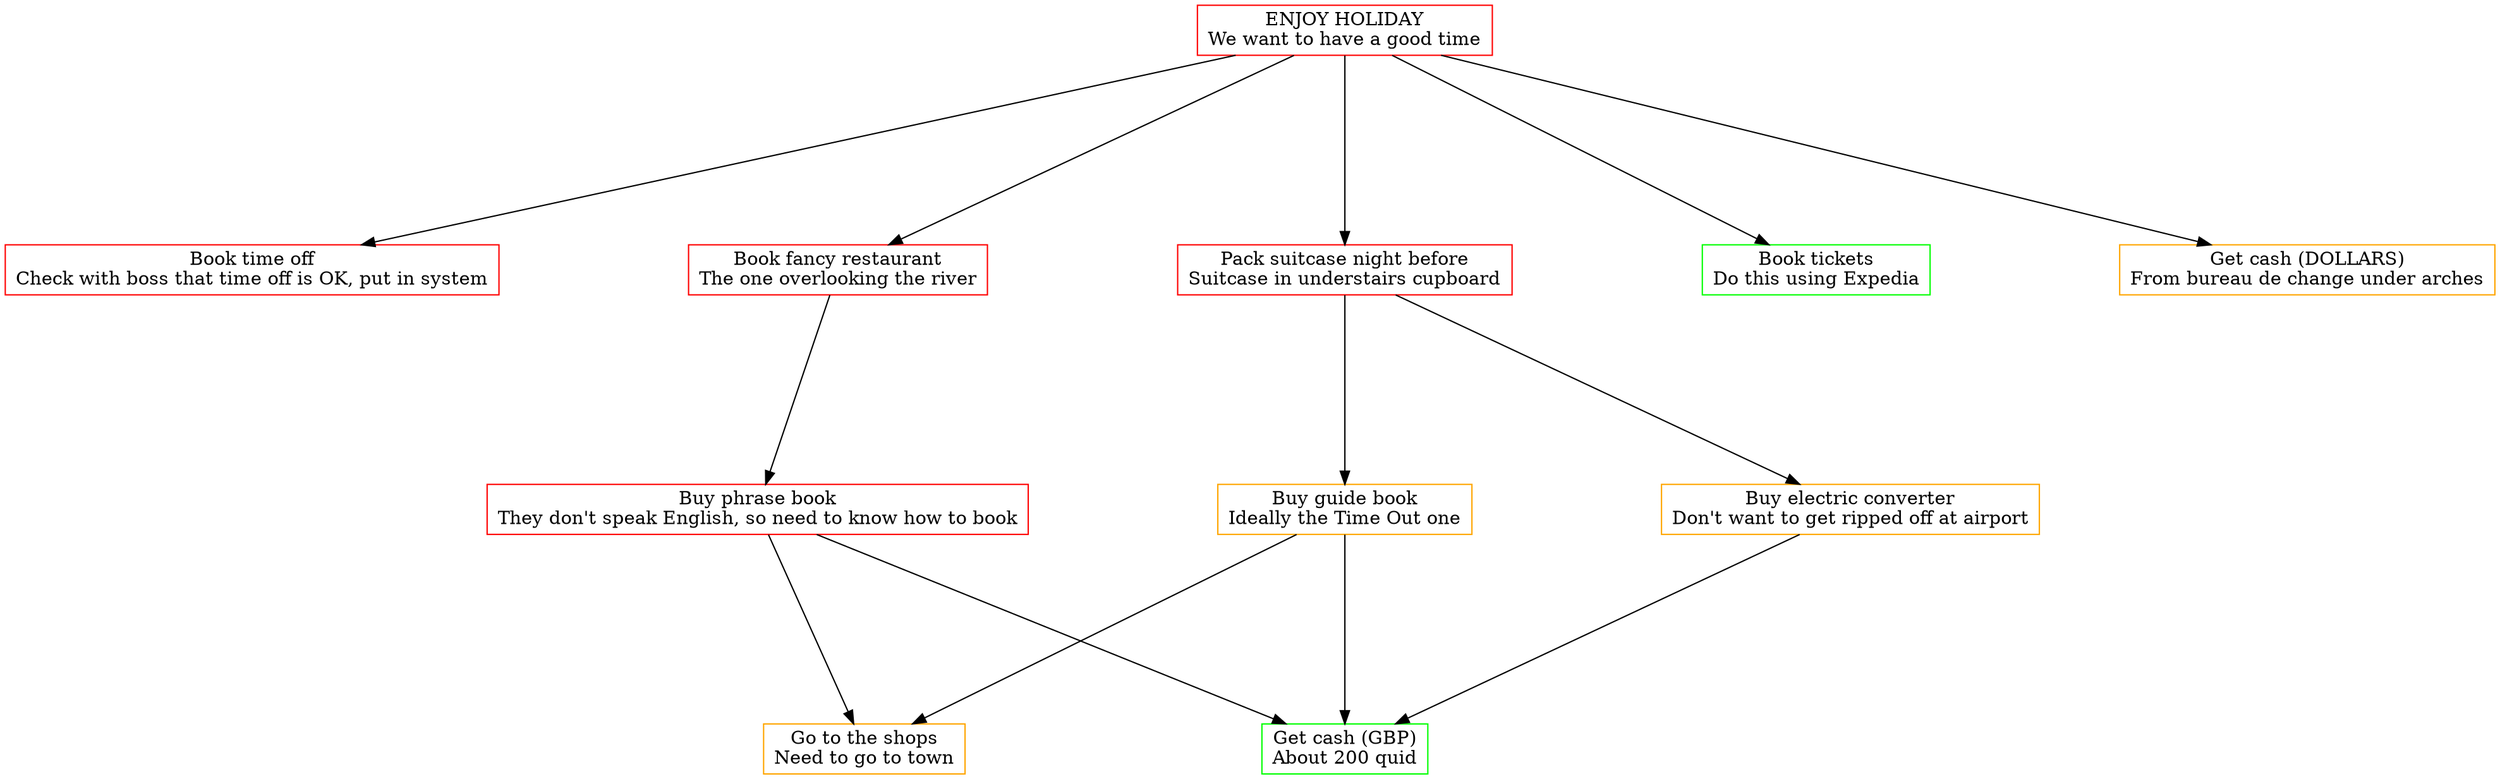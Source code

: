 digraph G {
  ranksep=2.0
  nodesep=2.0
  overlap="false"

  node [colour="black", shape="rectangle"]

  "EH" [label="ENJOY HOLIDAY\nWe want to have a good time",color="red"]
  "BTOW" [label="Book time off\nCheck with boss that time off is OK, put in system",color="red"]
  "BFR" [label="Book fancy restaurant\nThe one overlooking the river",color="red"]
  "BPB" [label="Buy phrase book\nThey don't speak English, so need to know how to book",color="red"]
  "BT" [label="Book tickets\nDo this using Expedia",color="green"]
  "PSNB" [label="Pack suitcase night before\nSuitcase in understairs cupboard",color="red"]
  "BGB" [label="Buy guide book\nIdeally the Time Out one",color="orange"]
  "BEC" [label="Buy electric converter\nDon't want to get ripped off at airport",color="orange"]
  "GTS" [label="Go to the shops\nNeed to go to town",color="orange"]
  "GCG" [label="Get cash (GBP)\nAbout 200 quid",color="green"]
  "GCD" [label="Get cash (DOLLARS)\nFrom bureau de change under arches",color="orange"]
  
  "EH" -> "BT"
  "EH" -> "BFR"
  "EH" -> "BTOW"
  "BFR" -> "BPB"
  "BPB" -> "GTS"
  "BPB" -> "GCG"
  "EH" -> "PSNB"
  "EH" -> "GCD"
  "PSNB" -> "BGB"
  "BGB" -> "GTS"
  "PSNB" -> "BEC"
  "BGB" -> "GCG"
  "BEC" -> "GCG"
}
